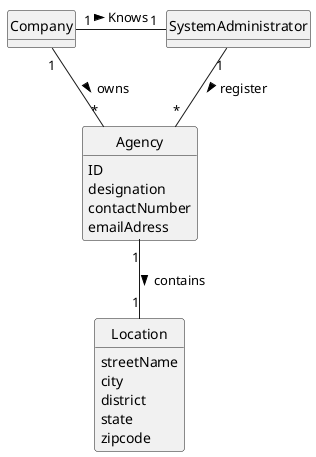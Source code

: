 @startuml
skinparam monochrome true
skinparam packageStyle rectangle
skinparam shadowing false

'left to right direction

skinparam classAttributeIconSize 0

hide circle
hide methods


class Company {
}

class Agency {
    ID
    designation
    contactNumber
    emailAdress
}
class Location {
    streetName
    city
    district
    state
    zipcode
}
class SystemAdministrator {

}


Company "1" - "1" SystemAdministrator : Knows >
Company "1" - "*" Agency: owns >
SystemAdministrator "1" -- "*" Agency : register >
Agency "1" -- "1" Location: contains >
@enduml